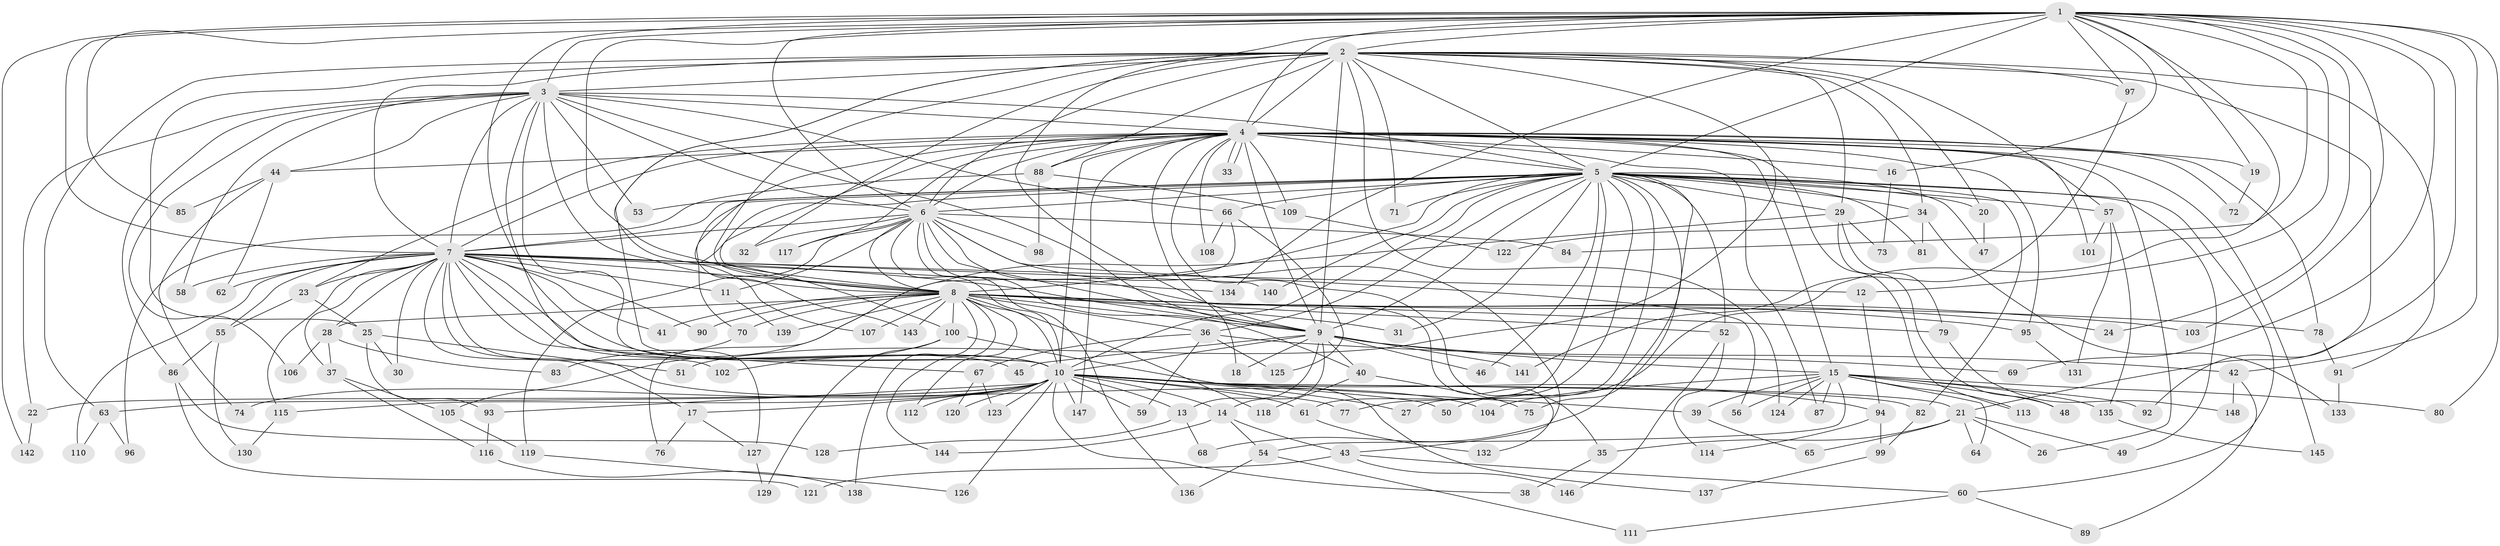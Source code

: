 // Generated by graph-tools (version 1.1) at 2025/45/03/09/25 04:45:21]
// undirected, 148 vertices, 321 edges
graph export_dot {
graph [start="1"]
  node [color=gray90,style=filled];
  1;
  2;
  3;
  4;
  5;
  6;
  7;
  8;
  9;
  10;
  11;
  12;
  13;
  14;
  15;
  16;
  17;
  18;
  19;
  20;
  21;
  22;
  23;
  24;
  25;
  26;
  27;
  28;
  29;
  30;
  31;
  32;
  33;
  34;
  35;
  36;
  37;
  38;
  39;
  40;
  41;
  42;
  43;
  44;
  45;
  46;
  47;
  48;
  49;
  50;
  51;
  52;
  53;
  54;
  55;
  56;
  57;
  58;
  59;
  60;
  61;
  62;
  63;
  64;
  65;
  66;
  67;
  68;
  69;
  70;
  71;
  72;
  73;
  74;
  75;
  76;
  77;
  78;
  79;
  80;
  81;
  82;
  83;
  84;
  85;
  86;
  87;
  88;
  89;
  90;
  91;
  92;
  93;
  94;
  95;
  96;
  97;
  98;
  99;
  100;
  101;
  102;
  103;
  104;
  105;
  106;
  107;
  108;
  109;
  110;
  111;
  112;
  113;
  114;
  115;
  116;
  117;
  118;
  119;
  120;
  121;
  122;
  123;
  124;
  125;
  126;
  127;
  128;
  129;
  130;
  131;
  132;
  133;
  134;
  135;
  136;
  137;
  138;
  139;
  140;
  141;
  142;
  143;
  144;
  145;
  146;
  147;
  148;
  1 -- 2;
  1 -- 3;
  1 -- 4;
  1 -- 5;
  1 -- 6;
  1 -- 7;
  1 -- 8;
  1 -- 9;
  1 -- 10;
  1 -- 12;
  1 -- 16;
  1 -- 19;
  1 -- 21;
  1 -- 24;
  1 -- 42;
  1 -- 50;
  1 -- 69;
  1 -- 80;
  1 -- 84;
  1 -- 85;
  1 -- 97;
  1 -- 103;
  1 -- 134;
  1 -- 142;
  2 -- 3;
  2 -- 4;
  2 -- 5;
  2 -- 6;
  2 -- 7;
  2 -- 8;
  2 -- 9;
  2 -- 10;
  2 -- 20;
  2 -- 25;
  2 -- 29;
  2 -- 32;
  2 -- 34;
  2 -- 51;
  2 -- 57;
  2 -- 63;
  2 -- 71;
  2 -- 88;
  2 -- 91;
  2 -- 92;
  2 -- 97;
  2 -- 107;
  2 -- 124;
  3 -- 4;
  3 -- 5;
  3 -- 6;
  3 -- 7;
  3 -- 8;
  3 -- 9;
  3 -- 10;
  3 -- 22;
  3 -- 44;
  3 -- 53;
  3 -- 58;
  3 -- 66;
  3 -- 86;
  3 -- 106;
  3 -- 127;
  4 -- 5;
  4 -- 6;
  4 -- 7;
  4 -- 8;
  4 -- 9;
  4 -- 10;
  4 -- 15;
  4 -- 16;
  4 -- 18;
  4 -- 19;
  4 -- 23;
  4 -- 26;
  4 -- 33;
  4 -- 33;
  4 -- 35;
  4 -- 44;
  4 -- 72;
  4 -- 78;
  4 -- 87;
  4 -- 88;
  4 -- 95;
  4 -- 101;
  4 -- 108;
  4 -- 109;
  4 -- 113;
  4 -- 117;
  4 -- 143;
  4 -- 145;
  4 -- 147;
  5 -- 6;
  5 -- 7;
  5 -- 8;
  5 -- 9;
  5 -- 10;
  5 -- 20;
  5 -- 27;
  5 -- 29;
  5 -- 31;
  5 -- 34;
  5 -- 36;
  5 -- 46;
  5 -- 47;
  5 -- 49;
  5 -- 52;
  5 -- 53;
  5 -- 57;
  5 -- 60;
  5 -- 61;
  5 -- 66;
  5 -- 68;
  5 -- 70;
  5 -- 71;
  5 -- 75;
  5 -- 77;
  5 -- 81;
  5 -- 82;
  5 -- 100;
  5 -- 140;
  6 -- 7;
  6 -- 8;
  6 -- 9;
  6 -- 10;
  6 -- 11;
  6 -- 32;
  6 -- 40;
  6 -- 43;
  6 -- 56;
  6 -- 84;
  6 -- 98;
  6 -- 117;
  6 -- 119;
  6 -- 132;
  6 -- 136;
  7 -- 8;
  7 -- 9;
  7 -- 10;
  7 -- 11;
  7 -- 12;
  7 -- 17;
  7 -- 23;
  7 -- 28;
  7 -- 30;
  7 -- 37;
  7 -- 41;
  7 -- 45;
  7 -- 55;
  7 -- 58;
  7 -- 62;
  7 -- 67;
  7 -- 90;
  7 -- 102;
  7 -- 104;
  7 -- 110;
  7 -- 115;
  7 -- 134;
  7 -- 140;
  8 -- 9;
  8 -- 10;
  8 -- 24;
  8 -- 28;
  8 -- 31;
  8 -- 36;
  8 -- 41;
  8 -- 52;
  8 -- 70;
  8 -- 78;
  8 -- 79;
  8 -- 90;
  8 -- 95;
  8 -- 100;
  8 -- 103;
  8 -- 107;
  8 -- 112;
  8 -- 118;
  8 -- 138;
  8 -- 139;
  8 -- 143;
  8 -- 144;
  9 -- 10;
  9 -- 13;
  9 -- 14;
  9 -- 15;
  9 -- 18;
  9 -- 40;
  9 -- 45;
  9 -- 46;
  9 -- 69;
  9 -- 141;
  10 -- 13;
  10 -- 14;
  10 -- 17;
  10 -- 21;
  10 -- 22;
  10 -- 27;
  10 -- 38;
  10 -- 39;
  10 -- 50;
  10 -- 59;
  10 -- 61;
  10 -- 63;
  10 -- 74;
  10 -- 77;
  10 -- 82;
  10 -- 93;
  10 -- 94;
  10 -- 112;
  10 -- 115;
  10 -- 120;
  10 -- 123;
  10 -- 126;
  10 -- 147;
  11 -- 139;
  12 -- 94;
  13 -- 68;
  13 -- 128;
  14 -- 43;
  14 -- 54;
  14 -- 144;
  15 -- 39;
  15 -- 48;
  15 -- 54;
  15 -- 56;
  15 -- 64;
  15 -- 80;
  15 -- 87;
  15 -- 92;
  15 -- 104;
  15 -- 113;
  15 -- 124;
  15 -- 135;
  16 -- 73;
  17 -- 76;
  17 -- 127;
  19 -- 72;
  20 -- 47;
  21 -- 26;
  21 -- 35;
  21 -- 49;
  21 -- 64;
  21 -- 65;
  22 -- 142;
  23 -- 25;
  23 -- 55;
  25 -- 30;
  25 -- 51;
  25 -- 93;
  28 -- 37;
  28 -- 83;
  28 -- 106;
  29 -- 48;
  29 -- 73;
  29 -- 79;
  29 -- 105;
  34 -- 81;
  34 -- 122;
  34 -- 133;
  35 -- 38;
  36 -- 42;
  36 -- 59;
  36 -- 67;
  36 -- 125;
  37 -- 105;
  37 -- 116;
  39 -- 65;
  40 -- 75;
  40 -- 118;
  42 -- 89;
  42 -- 148;
  43 -- 60;
  43 -- 121;
  43 -- 146;
  44 -- 62;
  44 -- 74;
  44 -- 85;
  52 -- 114;
  52 -- 146;
  54 -- 111;
  54 -- 136;
  55 -- 86;
  55 -- 130;
  57 -- 101;
  57 -- 131;
  57 -- 135;
  60 -- 89;
  60 -- 111;
  61 -- 132;
  63 -- 96;
  63 -- 110;
  66 -- 76;
  66 -- 108;
  66 -- 125;
  67 -- 120;
  67 -- 123;
  70 -- 83;
  78 -- 91;
  79 -- 148;
  82 -- 99;
  86 -- 121;
  86 -- 128;
  88 -- 96;
  88 -- 98;
  88 -- 109;
  91 -- 133;
  93 -- 116;
  94 -- 99;
  94 -- 114;
  95 -- 131;
  97 -- 141;
  99 -- 137;
  100 -- 102;
  100 -- 129;
  100 -- 137;
  105 -- 119;
  109 -- 122;
  115 -- 130;
  116 -- 138;
  119 -- 126;
  127 -- 129;
  135 -- 145;
}
